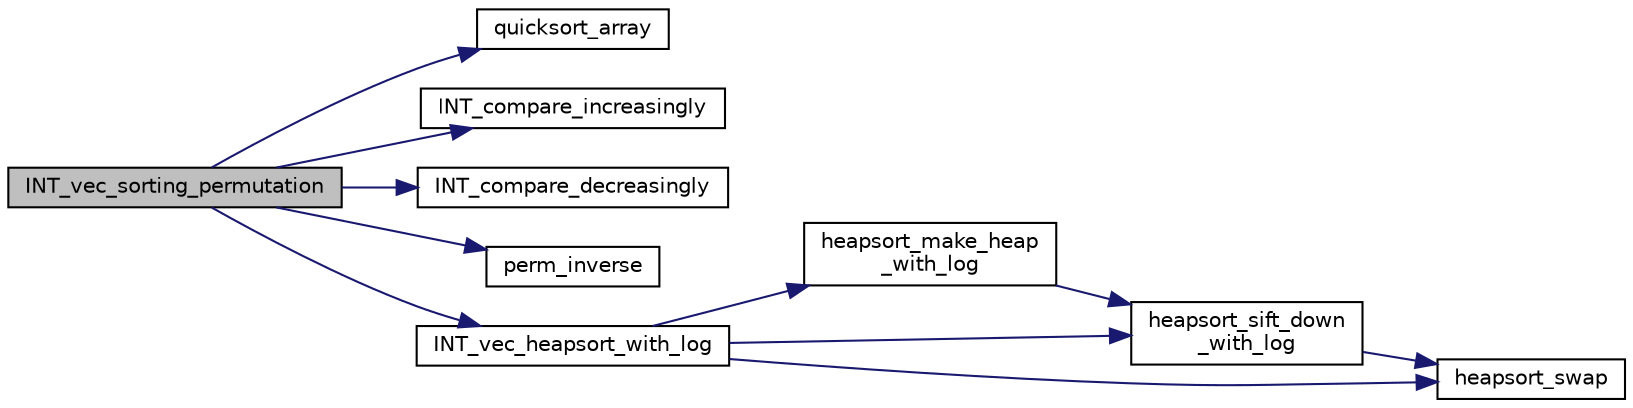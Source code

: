 digraph "INT_vec_sorting_permutation"
{
  edge [fontname="Helvetica",fontsize="10",labelfontname="Helvetica",labelfontsize="10"];
  node [fontname="Helvetica",fontsize="10",shape=record];
  rankdir="LR";
  Node7306 [label="INT_vec_sorting_permutation",height=0.2,width=0.4,color="black", fillcolor="grey75", style="filled", fontcolor="black"];
  Node7306 -> Node7307 [color="midnightblue",fontsize="10",style="solid",fontname="Helvetica"];
  Node7307 [label="quicksort_array",height=0.2,width=0.4,color="black", fillcolor="white", style="filled",URL="$d4/dd7/sorting_8_c.html#a660db9b0f6bc8a01353f32f3e02638f6"];
  Node7306 -> Node7308 [color="midnightblue",fontsize="10",style="solid",fontname="Helvetica"];
  Node7308 [label="INT_compare_increasingly",height=0.2,width=0.4,color="black", fillcolor="white", style="filled",URL="$d4/dd7/sorting_8_c.html#a53c48a8669e34ab2171690080d493f31"];
  Node7306 -> Node7309 [color="midnightblue",fontsize="10",style="solid",fontname="Helvetica"];
  Node7309 [label="INT_compare_decreasingly",height=0.2,width=0.4,color="black", fillcolor="white", style="filled",URL="$d4/dd7/sorting_8_c.html#a41cf7fa2b53a8f12d60971a71ba96a66"];
  Node7306 -> Node7310 [color="midnightblue",fontsize="10",style="solid",fontname="Helvetica"];
  Node7310 [label="perm_inverse",height=0.2,width=0.4,color="black", fillcolor="white", style="filled",URL="$d2/d7c/combinatorics_8_c.html#ab7f02d1e2e257e1118eae354ab16d447"];
  Node7306 -> Node7311 [color="midnightblue",fontsize="10",style="solid",fontname="Helvetica"];
  Node7311 [label="INT_vec_heapsort_with_log",height=0.2,width=0.4,color="black", fillcolor="white", style="filled",URL="$d4/dd7/sorting_8_c.html#a9d838c341cd204ed79499960a8ed393d"];
  Node7311 -> Node7312 [color="midnightblue",fontsize="10",style="solid",fontname="Helvetica"];
  Node7312 [label="heapsort_make_heap\l_with_log",height=0.2,width=0.4,color="black", fillcolor="white", style="filled",URL="$d4/dd7/sorting_8_c.html#a100d0747647500480fe5dc76ff98cee5"];
  Node7312 -> Node7313 [color="midnightblue",fontsize="10",style="solid",fontname="Helvetica"];
  Node7313 [label="heapsort_sift_down\l_with_log",height=0.2,width=0.4,color="black", fillcolor="white", style="filled",URL="$d4/dd7/sorting_8_c.html#ac7af225fae479a93d6957f79734ba2a6"];
  Node7313 -> Node7314 [color="midnightblue",fontsize="10",style="solid",fontname="Helvetica"];
  Node7314 [label="heapsort_swap",height=0.2,width=0.4,color="black", fillcolor="white", style="filled",URL="$d4/dd7/sorting_8_c.html#a8f048362e6065297b19b6975bcbbfcc6"];
  Node7311 -> Node7314 [color="midnightblue",fontsize="10",style="solid",fontname="Helvetica"];
  Node7311 -> Node7313 [color="midnightblue",fontsize="10",style="solid",fontname="Helvetica"];
}
